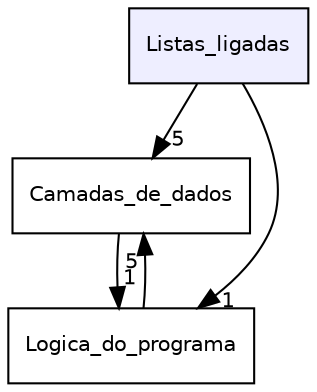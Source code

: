 digraph "Listas_ligadas" {
  compound=true
  node [ fontsize="10", fontname="Helvetica"];
  edge [ labelfontsize="10", labelfontname="Helvetica"];
  dir_27eb203ddcadeb42d898ae7f24cde09c [shape=box, label="Listas_ligadas", style="filled", fillcolor="#eeeeff", pencolor="black", URL="dir_27eb203ddcadeb42d898ae7f24cde09c.html"];
  dir_be18bbc8a9367d681e1972dc4b96bd65 [shape=box label="Camadas_de_dados" URL="dir_be18bbc8a9367d681e1972dc4b96bd65.html"];
  dir_4a7ef42628e48000ebc6926effd6c0cd [shape=box label="Logica_do_programa" URL="dir_4a7ef42628e48000ebc6926effd6c0cd.html"];
  dir_be18bbc8a9367d681e1972dc4b96bd65->dir_4a7ef42628e48000ebc6926effd6c0cd [headlabel="1", labeldistance=1.5 headhref="dir_000001_000009.html"];
  dir_4a7ef42628e48000ebc6926effd6c0cd->dir_be18bbc8a9367d681e1972dc4b96bd65 [headlabel="5", labeldistance=1.5 headhref="dir_000009_000001.html"];
  dir_27eb203ddcadeb42d898ae7f24cde09c->dir_be18bbc8a9367d681e1972dc4b96bd65 [headlabel="5", labeldistance=1.5 headhref="dir_000008_000001.html"];
  dir_27eb203ddcadeb42d898ae7f24cde09c->dir_4a7ef42628e48000ebc6926effd6c0cd [headlabel="1", labeldistance=1.5 headhref="dir_000008_000009.html"];
}
